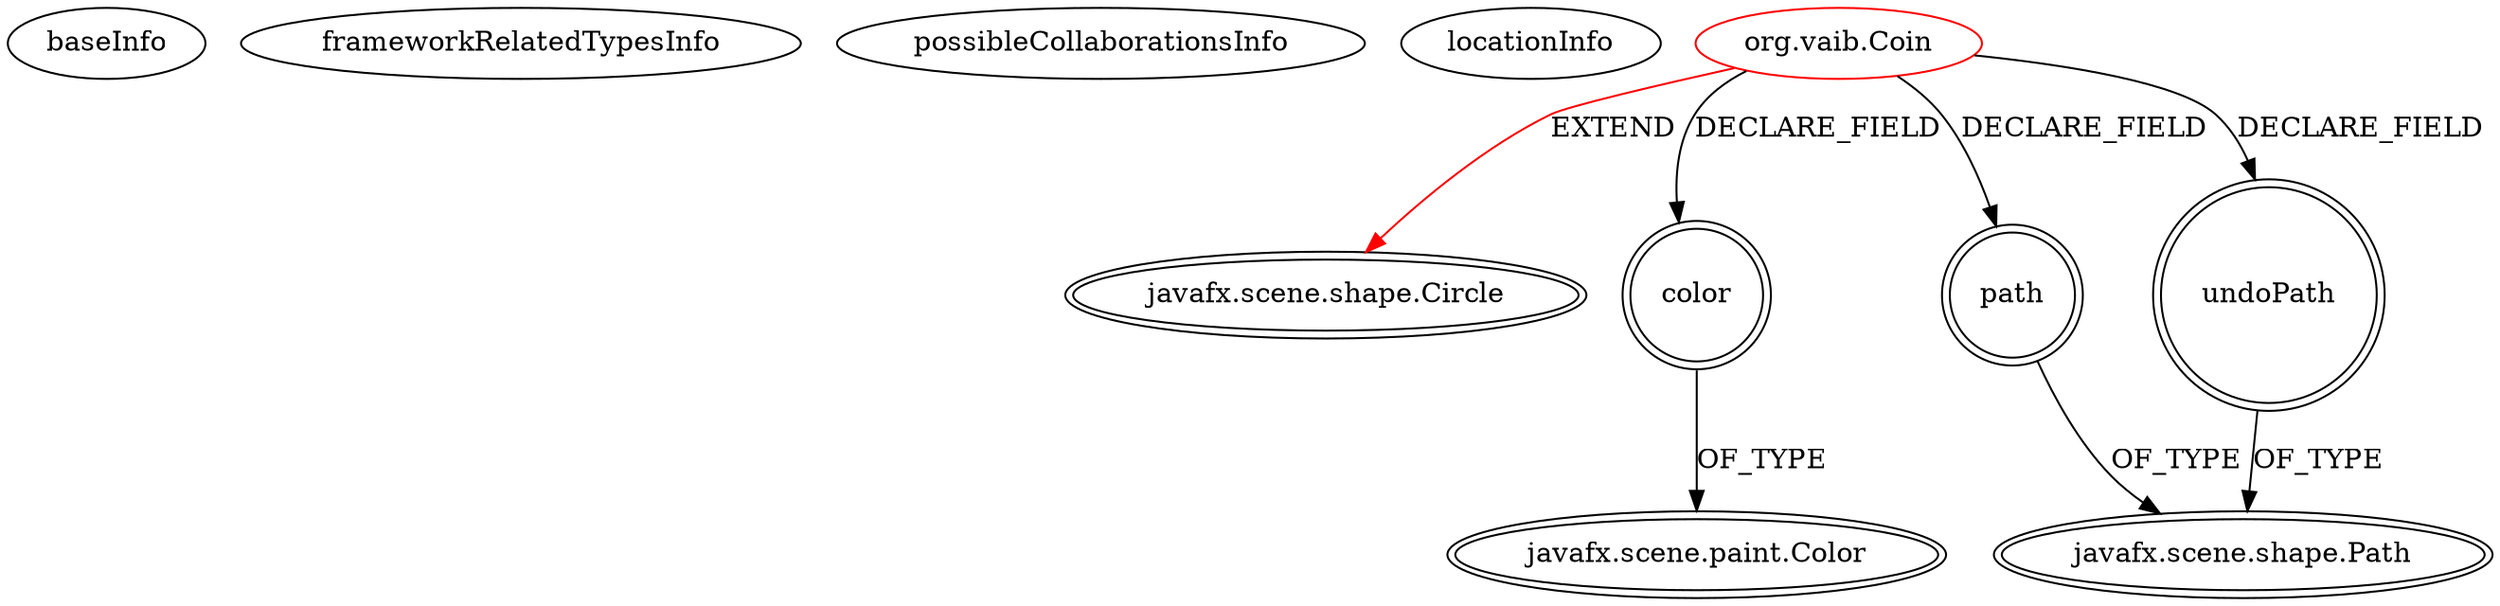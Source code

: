 digraph {
baseInfo[graphId=1567,category="extension_graph",isAnonymous=false,possibleRelation=false]
frameworkRelatedTypesInfo[0="javafx.scene.shape.Circle"]
possibleCollaborationsInfo[]
locationInfo[projectName="VaibhavJain-JavaFx-2.0-Ludo",filePath="/VaibhavJain-JavaFx-2.0-Ludo/JavaFx-2.0-Ludo-master/src/org/vaib/Coin.java",contextSignature="Coin",graphId="1567"]
0[label="org.vaib.Coin",vertexType="ROOT_CLIENT_CLASS_DECLARATION",isFrameworkType=false,color=red]
1[label="javafx.scene.shape.Circle",vertexType="FRAMEWORK_CLASS_TYPE",isFrameworkType=true,peripheries=2]
2[label="color",vertexType="FIELD_DECLARATION",isFrameworkType=true,peripheries=2,shape=circle]
3[label="javafx.scene.paint.Color",vertexType="FRAMEWORK_CLASS_TYPE",isFrameworkType=true,peripheries=2]
4[label="path",vertexType="FIELD_DECLARATION",isFrameworkType=true,peripheries=2,shape=circle]
5[label="javafx.scene.shape.Path",vertexType="FRAMEWORK_CLASS_TYPE",isFrameworkType=true,peripheries=2]
6[label="undoPath",vertexType="FIELD_DECLARATION",isFrameworkType=true,peripheries=2,shape=circle]
0->1[label="EXTEND",color=red]
0->2[label="DECLARE_FIELD"]
2->3[label="OF_TYPE"]
0->4[label="DECLARE_FIELD"]
4->5[label="OF_TYPE"]
0->6[label="DECLARE_FIELD"]
6->5[label="OF_TYPE"]
}
